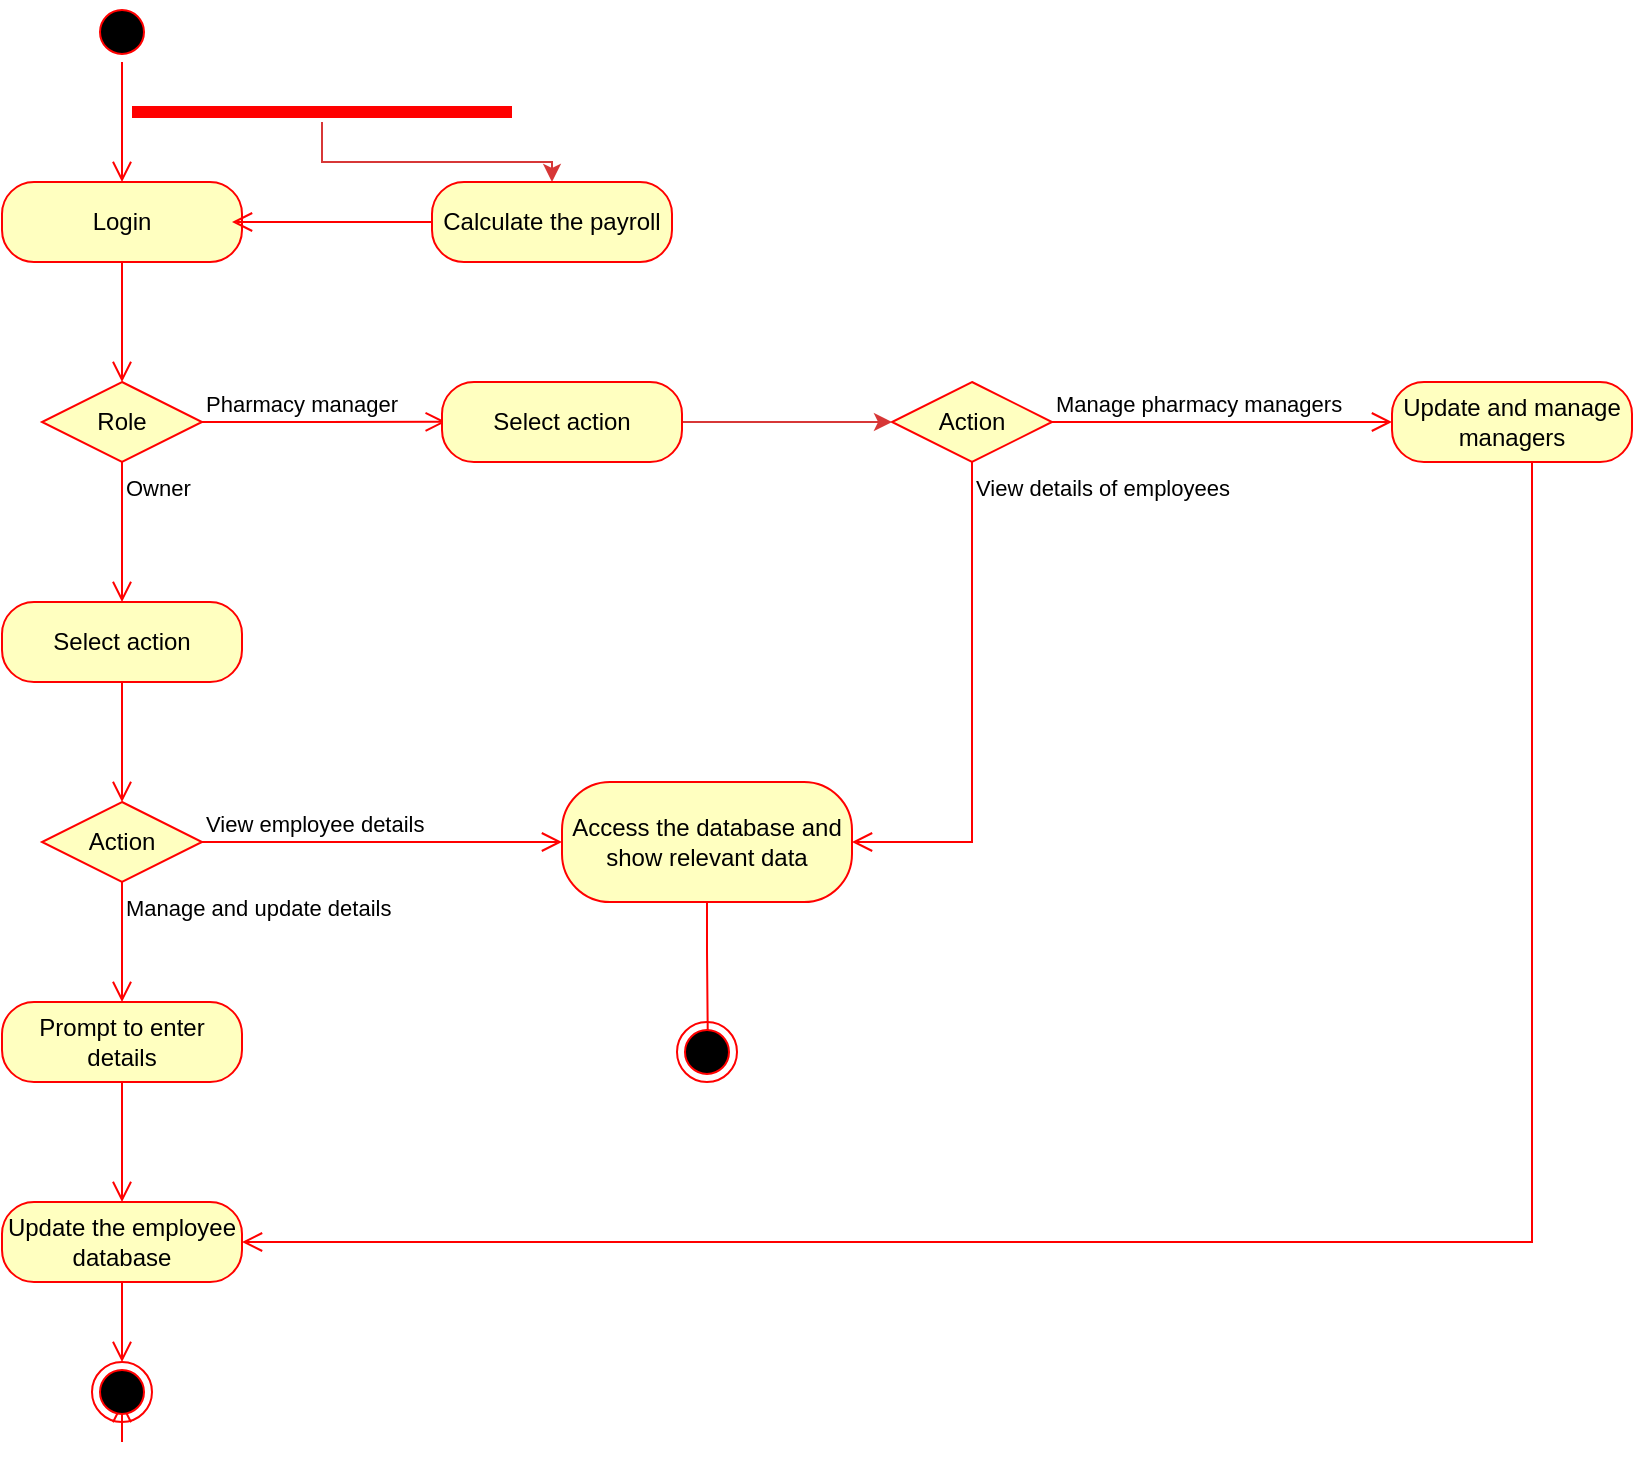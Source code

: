 <mxfile version="24.2.2" type="github">
  <diagram name="Page-1" id="gipC9b2wfL6QUg08_dT6">
    <mxGraphModel dx="1532" dy="860" grid="1" gridSize="10" guides="1" tooltips="1" connect="1" arrows="1" fold="1" page="1" pageScale="1" pageWidth="850" pageHeight="1100" math="0" shadow="0">
      <root>
        <mxCell id="0" />
        <mxCell id="1" parent="0" />
        <mxCell id="29lC3EeTpKvnCGlV4LmH-1" value="" style="ellipse;html=1;shape=startState;fillColor=#000000;strokeColor=#ff0000;" vertex="1" parent="1">
          <mxGeometry x="130" y="10" width="30" height="30" as="geometry" />
        </mxCell>
        <mxCell id="29lC3EeTpKvnCGlV4LmH-2" value="" style="edgeStyle=orthogonalEdgeStyle;html=1;verticalAlign=bottom;endArrow=open;endSize=8;strokeColor=#ff0000;rounded=0;" edge="1" source="29lC3EeTpKvnCGlV4LmH-1" parent="1">
          <mxGeometry relative="1" as="geometry">
            <mxPoint x="145" y="100" as="targetPoint" />
          </mxGeometry>
        </mxCell>
        <mxCell id="29lC3EeTpKvnCGlV4LmH-3" value="Login" style="rounded=1;whiteSpace=wrap;html=1;arcSize=40;fontColor=#000000;fillColor=#ffffc0;strokeColor=#ff0000;" vertex="1" parent="1">
          <mxGeometry x="85" y="100" width="120" height="40" as="geometry" />
        </mxCell>
        <mxCell id="29lC3EeTpKvnCGlV4LmH-4" value="" style="edgeStyle=orthogonalEdgeStyle;html=1;verticalAlign=bottom;endArrow=open;endSize=8;strokeColor=#ff0000;rounded=0;" edge="1" source="29lC3EeTpKvnCGlV4LmH-3" parent="1">
          <mxGeometry relative="1" as="geometry">
            <mxPoint x="145" y="200" as="targetPoint" />
          </mxGeometry>
        </mxCell>
        <mxCell id="29lC3EeTpKvnCGlV4LmH-7" value="Role" style="rhombus;whiteSpace=wrap;html=1;fontColor=#000000;fillColor=#ffffc0;strokeColor=#ff0000;" vertex="1" parent="1">
          <mxGeometry x="105" y="200" width="80" height="40" as="geometry" />
        </mxCell>
        <mxCell id="29lC3EeTpKvnCGlV4LmH-8" value="Pharmacy manager" style="edgeStyle=orthogonalEdgeStyle;html=1;align=left;verticalAlign=bottom;endArrow=open;endSize=8;strokeColor=#ff0000;rounded=0;entryX=-0.026;entryY=0.498;entryDx=0;entryDy=0;entryPerimeter=0;" edge="1" source="29lC3EeTpKvnCGlV4LmH-7" parent="1">
          <mxGeometry x="-1" relative="1" as="geometry">
            <mxPoint x="306.88" y="219.92" as="targetPoint" />
          </mxGeometry>
        </mxCell>
        <mxCell id="29lC3EeTpKvnCGlV4LmH-9" value="Owner" style="edgeStyle=orthogonalEdgeStyle;html=1;align=left;verticalAlign=top;endArrow=open;endSize=8;strokeColor=#ff0000;rounded=0;" edge="1" source="29lC3EeTpKvnCGlV4LmH-7" parent="1">
          <mxGeometry x="-1" relative="1" as="geometry">
            <mxPoint x="145" y="310" as="targetPoint" />
          </mxGeometry>
        </mxCell>
        <mxCell id="29lC3EeTpKvnCGlV4LmH-10" value="Select action" style="rounded=1;whiteSpace=wrap;html=1;arcSize=40;fontColor=#000000;fillColor=#ffffc0;strokeColor=#ff0000;" vertex="1" parent="1">
          <mxGeometry x="85" y="310" width="120" height="40" as="geometry" />
        </mxCell>
        <mxCell id="29lC3EeTpKvnCGlV4LmH-11" value="" style="edgeStyle=orthogonalEdgeStyle;html=1;verticalAlign=bottom;endArrow=open;endSize=8;strokeColor=#ff0000;rounded=0;" edge="1" source="29lC3EeTpKvnCGlV4LmH-10" parent="1">
          <mxGeometry relative="1" as="geometry">
            <mxPoint x="145" y="410" as="targetPoint" />
          </mxGeometry>
        </mxCell>
        <mxCell id="29lC3EeTpKvnCGlV4LmH-12" value="Action" style="rhombus;whiteSpace=wrap;html=1;fontColor=#000000;fillColor=#ffffc0;strokeColor=#ff0000;" vertex="1" parent="1">
          <mxGeometry x="105" y="410" width="80" height="40" as="geometry" />
        </mxCell>
        <mxCell id="29lC3EeTpKvnCGlV4LmH-13" value="View employee details" style="edgeStyle=orthogonalEdgeStyle;html=1;align=left;verticalAlign=bottom;endArrow=open;endSize=8;strokeColor=#ff0000;rounded=0;entryX=0;entryY=0.75;entryDx=0;entryDy=0;" edge="1" source="29lC3EeTpKvnCGlV4LmH-12" parent="1">
          <mxGeometry x="-1" relative="1" as="geometry">
            <mxPoint x="365" y="430" as="targetPoint" />
          </mxGeometry>
        </mxCell>
        <mxCell id="29lC3EeTpKvnCGlV4LmH-14" value="Manage and update details" style="edgeStyle=orthogonalEdgeStyle;html=1;align=left;verticalAlign=top;endArrow=open;endSize=8;strokeColor=#ff0000;rounded=0;" edge="1" source="29lC3EeTpKvnCGlV4LmH-12" parent="1">
          <mxGeometry x="-1" relative="1" as="geometry">
            <mxPoint x="145" y="510" as="targetPoint" />
          </mxGeometry>
        </mxCell>
        <mxCell id="29lC3EeTpKvnCGlV4LmH-15" value="Prompt to enter details" style="rounded=1;whiteSpace=wrap;html=1;arcSize=40;fontColor=#000000;fillColor=#ffffc0;strokeColor=#ff0000;" vertex="1" parent="1">
          <mxGeometry x="85" y="510" width="120" height="40" as="geometry" />
        </mxCell>
        <mxCell id="29lC3EeTpKvnCGlV4LmH-16" value="" style="edgeStyle=orthogonalEdgeStyle;html=1;verticalAlign=bottom;endArrow=open;endSize=8;strokeColor=#ff0000;rounded=0;" edge="1" source="29lC3EeTpKvnCGlV4LmH-15" parent="1">
          <mxGeometry relative="1" as="geometry">
            <mxPoint x="145" y="610" as="targetPoint" />
          </mxGeometry>
        </mxCell>
        <mxCell id="29lC3EeTpKvnCGlV4LmH-17" value="Update the employee database" style="rounded=1;whiteSpace=wrap;html=1;arcSize=40;fontColor=#000000;fillColor=#ffffc0;strokeColor=#ff0000;" vertex="1" parent="1">
          <mxGeometry x="85" y="610" width="120" height="40" as="geometry" />
        </mxCell>
        <mxCell id="29lC3EeTpKvnCGlV4LmH-18" value="" style="edgeStyle=orthogonalEdgeStyle;html=1;verticalAlign=bottom;endArrow=open;endSize=8;strokeColor=#ff0000;rounded=0;" edge="1" source="29lC3EeTpKvnCGlV4LmH-23" parent="1">
          <mxGeometry relative="1" as="geometry">
            <mxPoint x="145" y="710" as="targetPoint" />
          </mxGeometry>
        </mxCell>
        <mxCell id="29lC3EeTpKvnCGlV4LmH-21" value="Access the database and show relevant data" style="rounded=1;whiteSpace=wrap;html=1;arcSize=40;fontColor=#000000;fillColor=#ffffc0;strokeColor=#ff0000;" vertex="1" parent="1">
          <mxGeometry x="365" y="400" width="145" height="60" as="geometry" />
        </mxCell>
        <mxCell id="29lC3EeTpKvnCGlV4LmH-22" value="" style="edgeStyle=orthogonalEdgeStyle;html=1;verticalAlign=bottom;endArrow=open;endSize=8;strokeColor=#ff0000;rounded=0;" edge="1" source="29lC3EeTpKvnCGlV4LmH-21" parent="1">
          <mxGeometry relative="1" as="geometry">
            <mxPoint x="438" y="540" as="targetPoint" />
            <Array as="points">
              <mxPoint x="438" y="485" />
              <mxPoint x="438" y="510" />
            </Array>
          </mxGeometry>
        </mxCell>
        <mxCell id="29lC3EeTpKvnCGlV4LmH-24" value="" style="edgeStyle=orthogonalEdgeStyle;html=1;verticalAlign=bottom;endArrow=open;endSize=8;strokeColor=#ff0000;rounded=0;" edge="1" parent="1" source="29lC3EeTpKvnCGlV4LmH-17" target="29lC3EeTpKvnCGlV4LmH-23">
          <mxGeometry relative="1" as="geometry">
            <mxPoint x="145" y="710" as="targetPoint" />
            <mxPoint x="145" y="650" as="sourcePoint" />
          </mxGeometry>
        </mxCell>
        <mxCell id="29lC3EeTpKvnCGlV4LmH-23" value="" style="ellipse;html=1;shape=endState;fillColor=#000000;strokeColor=#ff0000;" vertex="1" parent="1">
          <mxGeometry x="130" y="690" width="30" height="30" as="geometry" />
        </mxCell>
        <mxCell id="29lC3EeTpKvnCGlV4LmH-25" value="" style="ellipse;html=1;shape=endState;fillColor=#000000;strokeColor=#ff0000;" vertex="1" parent="1">
          <mxGeometry x="422.5" y="520" width="30" height="30" as="geometry" />
        </mxCell>
        <mxCell id="29lC3EeTpKvnCGlV4LmH-26" value="Action" style="rhombus;whiteSpace=wrap;html=1;fontColor=#000000;fillColor=#ffffc0;strokeColor=#ff0000;" vertex="1" parent="1">
          <mxGeometry x="530" y="200" width="80" height="40" as="geometry" />
        </mxCell>
        <mxCell id="29lC3EeTpKvnCGlV4LmH-27" value="Manage pharmacy managers" style="edgeStyle=orthogonalEdgeStyle;html=1;align=left;verticalAlign=bottom;endArrow=open;endSize=8;strokeColor=#ff0000;rounded=0;entryX=0;entryY=0.5;entryDx=0;entryDy=0;" edge="1" source="29lC3EeTpKvnCGlV4LmH-26" parent="1" target="29lC3EeTpKvnCGlV4LmH-32">
          <mxGeometry x="-1" relative="1" as="geometry">
            <mxPoint x="730" y="220" as="targetPoint" />
            <Array as="points" />
          </mxGeometry>
        </mxCell>
        <mxCell id="29lC3EeTpKvnCGlV4LmH-28" value="View details of employees" style="edgeStyle=orthogonalEdgeStyle;html=1;align=left;verticalAlign=top;endArrow=open;endSize=8;strokeColor=#ff0000;rounded=0;entryX=1;entryY=0.5;entryDx=0;entryDy=0;" edge="1" source="29lC3EeTpKvnCGlV4LmH-26" parent="1" target="29lC3EeTpKvnCGlV4LmH-21">
          <mxGeometry x="-1" relative="1" as="geometry">
            <mxPoint x="570" y="440" as="targetPoint" />
            <Array as="points">
              <mxPoint x="570" y="430" />
            </Array>
          </mxGeometry>
        </mxCell>
        <mxCell id="29lC3EeTpKvnCGlV4LmH-31" style="edgeStyle=orthogonalEdgeStyle;rounded=0;orthogonalLoop=1;jettySize=auto;html=1;strokeColor=#D73737;" edge="1" parent="1" source="29lC3EeTpKvnCGlV4LmH-29" target="29lC3EeTpKvnCGlV4LmH-26">
          <mxGeometry relative="1" as="geometry" />
        </mxCell>
        <mxCell id="29lC3EeTpKvnCGlV4LmH-29" value="Select action" style="rounded=1;whiteSpace=wrap;html=1;arcSize=40;fontColor=#000000;fillColor=#ffffc0;strokeColor=#ff0000;" vertex="1" parent="1">
          <mxGeometry x="305" y="200" width="120" height="40" as="geometry" />
        </mxCell>
        <mxCell id="29lC3EeTpKvnCGlV4LmH-32" value="Update and manage managers" style="rounded=1;whiteSpace=wrap;html=1;arcSize=40;fontColor=#000000;fillColor=#ffffc0;strokeColor=#ff0000;" vertex="1" parent="1">
          <mxGeometry x="780" y="200" width="120" height="40" as="geometry" />
        </mxCell>
        <mxCell id="29lC3EeTpKvnCGlV4LmH-33" value="" style="edgeStyle=orthogonalEdgeStyle;html=1;verticalAlign=bottom;endArrow=open;endSize=8;strokeColor=#ff0000;rounded=0;entryX=1;entryY=0.5;entryDx=0;entryDy=0;" edge="1" source="29lC3EeTpKvnCGlV4LmH-32" parent="1" target="29lC3EeTpKvnCGlV4LmH-17">
          <mxGeometry relative="1" as="geometry">
            <mxPoint x="840" y="300" as="targetPoint" />
            <Array as="points">
              <mxPoint x="850" y="630" />
            </Array>
          </mxGeometry>
        </mxCell>
        <mxCell id="29lC3EeTpKvnCGlV4LmH-41" style="edgeStyle=orthogonalEdgeStyle;rounded=0;orthogonalLoop=1;jettySize=auto;html=1;entryX=0.5;entryY=0;entryDx=0;entryDy=0;strokeColor=#D73737;" edge="1" parent="1" source="29lC3EeTpKvnCGlV4LmH-34" target="29lC3EeTpKvnCGlV4LmH-39">
          <mxGeometry relative="1" as="geometry" />
        </mxCell>
        <mxCell id="29lC3EeTpKvnCGlV4LmH-34" value="" style="shape=line;html=1;strokeWidth=6;strokeColor=#ff0000;" vertex="1" parent="1">
          <mxGeometry x="150" y="60" width="190" height="10" as="geometry" />
        </mxCell>
        <mxCell id="29lC3EeTpKvnCGlV4LmH-39" value="Calculate the payroll" style="rounded=1;whiteSpace=wrap;html=1;arcSize=40;fontColor=#000000;fillColor=#ffffc0;strokeColor=#ff0000;" vertex="1" parent="1">
          <mxGeometry x="300" y="100" width="120" height="40" as="geometry" />
        </mxCell>
        <mxCell id="29lC3EeTpKvnCGlV4LmH-40" value="" style="edgeStyle=orthogonalEdgeStyle;html=1;verticalAlign=bottom;endArrow=open;endSize=8;strokeColor=#ff0000;rounded=0;" edge="1" source="29lC3EeTpKvnCGlV4LmH-39" parent="1">
          <mxGeometry relative="1" as="geometry">
            <mxPoint x="200" y="120" as="targetPoint" />
          </mxGeometry>
        </mxCell>
      </root>
    </mxGraphModel>
  </diagram>
</mxfile>
